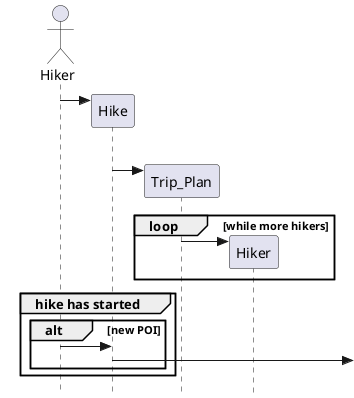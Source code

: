 @startuml
skinparam style strictuml
actor Hiker as user

create participant Hike
user -> Hike

' participant CoregistrationService
alt has trip plan
    create participant Trip_Plan
    Hike -> Trip_Plan
    loop while more hikers
        create participant Hiker
        Trip_Plan -> Hiker
end
group hike has started
    alt new POI
        user -> Hike
        Hike -> 
    end
end

@enduml